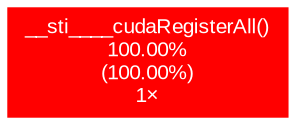 digraph {
	graph [fontname=Arial, nodesep=0.125, ranksep=0.25];
	node [fontcolor=white, fontname=Arial, height=0, shape=box, style=filled, width=0];
	edge [fontname=Arial];
	285 [color="#ff0000", fontcolor="#ffffff", fontsize="10.00", label="__sti____cudaRegisterAll()\n100.00%\n(100.00%)\n1×"];
}
